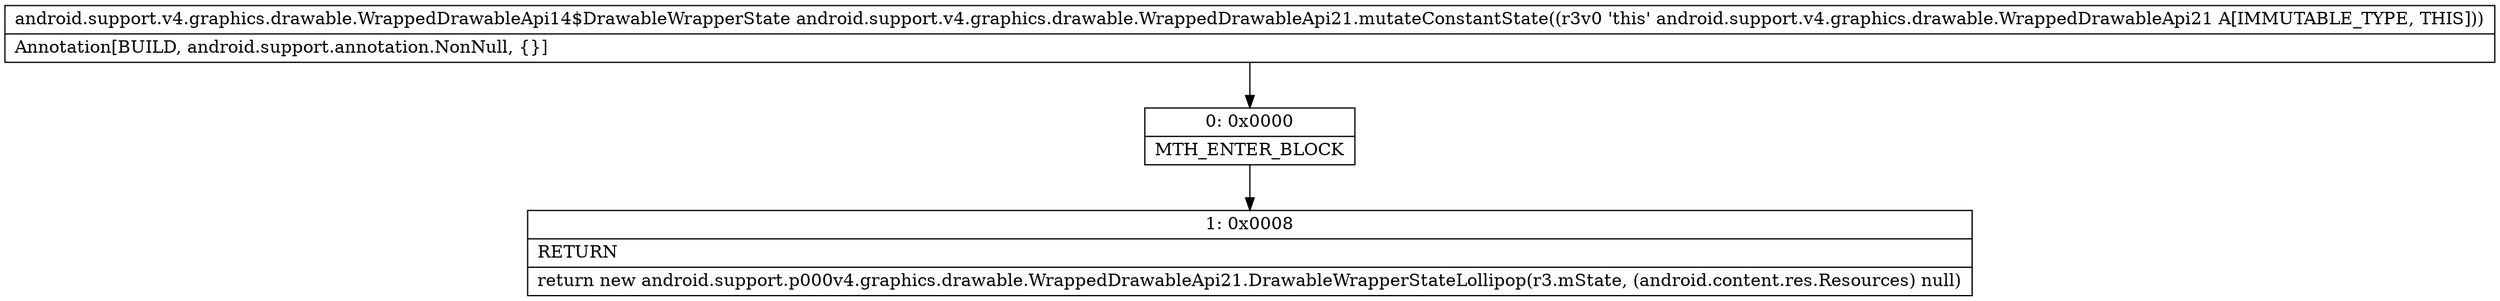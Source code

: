 digraph "CFG forandroid.support.v4.graphics.drawable.WrappedDrawableApi21.mutateConstantState()Landroid\/support\/v4\/graphics\/drawable\/WrappedDrawableApi14$DrawableWrapperState;" {
Node_0 [shape=record,label="{0\:\ 0x0000|MTH_ENTER_BLOCK\l}"];
Node_1 [shape=record,label="{1\:\ 0x0008|RETURN\l|return new android.support.p000v4.graphics.drawable.WrappedDrawableApi21.DrawableWrapperStateLollipop(r3.mState, (android.content.res.Resources) null)\l}"];
MethodNode[shape=record,label="{android.support.v4.graphics.drawable.WrappedDrawableApi14$DrawableWrapperState android.support.v4.graphics.drawable.WrappedDrawableApi21.mutateConstantState((r3v0 'this' android.support.v4.graphics.drawable.WrappedDrawableApi21 A[IMMUTABLE_TYPE, THIS]))  | Annotation[BUILD, android.support.annotation.NonNull, \{\}]\l}"];
MethodNode -> Node_0;
Node_0 -> Node_1;
}

